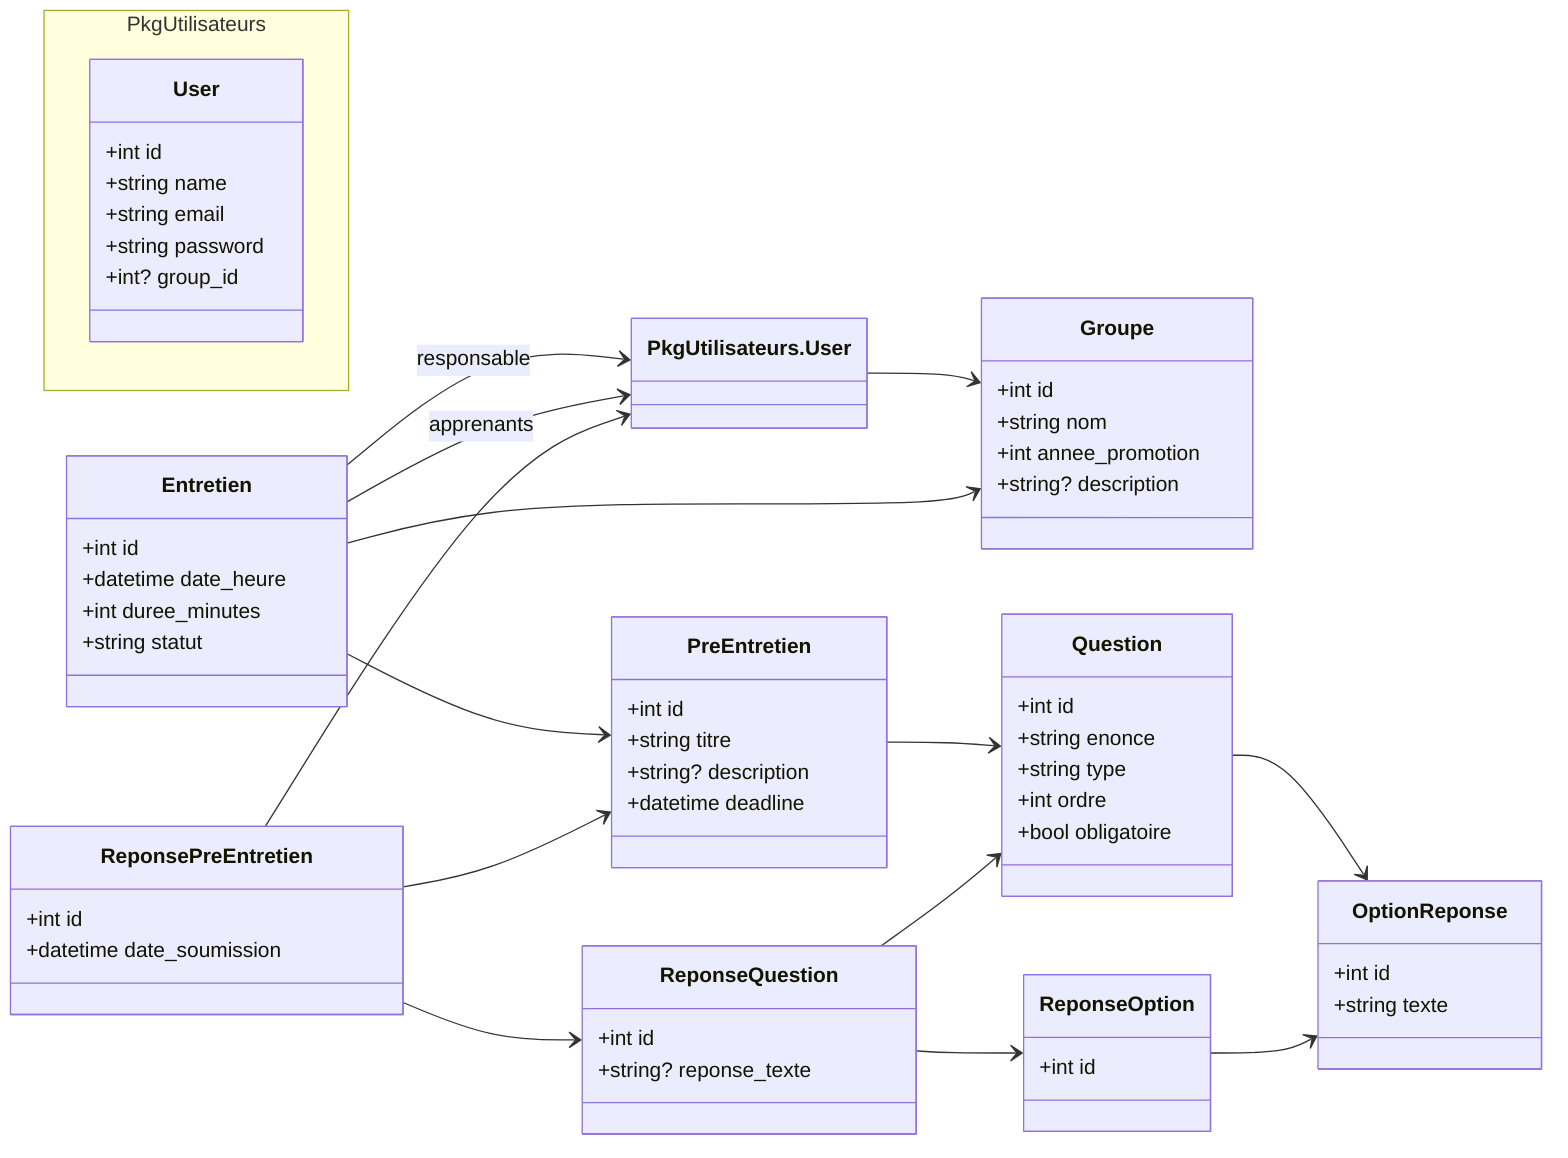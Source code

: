 classDiagram
    direction LR

    %% ==== Namespace for User ====
    namespace PkgUtilisateurs {
        class User {
            +int id
            +string name
            +string email
            +string password
            +int? group_id
        }
    }

    %% ==== Other Entities ====

    class Groupe {
        +int id
        +string nom
        +int annee_promotion
        +string? description
    }

    class PreEntretien {
        +int id
        +string titre
        +string? description
        +datetime deadline
    }

    class Question {
        +int id
        +string enonce
        +string type
        +int ordre
        +bool obligatoire
    }

    class OptionReponse {
        +int id
        +string texte
    }

    class Entretien {
        +int id
        +datetime date_heure
        +int duree_minutes
        +string statut
    }

    class ReponsePreEntretien {
        +int id
        +datetime date_soumission
    }

    class ReponseQuestion {
        +int id
        +string? reponse_texte
    }

    class ReponseOption {
        +int id
    }

    %% ==== Relationships ====

    %% User ↔ Groupe
    PkgUtilisateurs.User --> Groupe

    %% Entretien ↔ User
    Entretien --> PkgUtilisateurs.User : responsable
    Entretien --> PkgUtilisateurs.User : apprenants

    %% Entretien ↔ Groupe
    Entretien --> Groupe

    %% Entretien ↔ PreEntretien
    Entretien --> PreEntretien

    %% PreEntretien ↔ Question
    PreEntretien --> Question
    Question --> OptionReponse

    %% ReponsePreEntretien ↔ User & PreEntretien
    ReponsePreEntretien --> PkgUtilisateurs.User
    ReponsePreEntretien --> PreEntretien

    %% ReponsePreEntretien ↔ ReponseQuestion
    ReponsePreEntretien --> ReponseQuestion
    ReponseQuestion --> Question
    ReponseQuestion --> ReponseOption
    ReponseOption --> OptionReponse